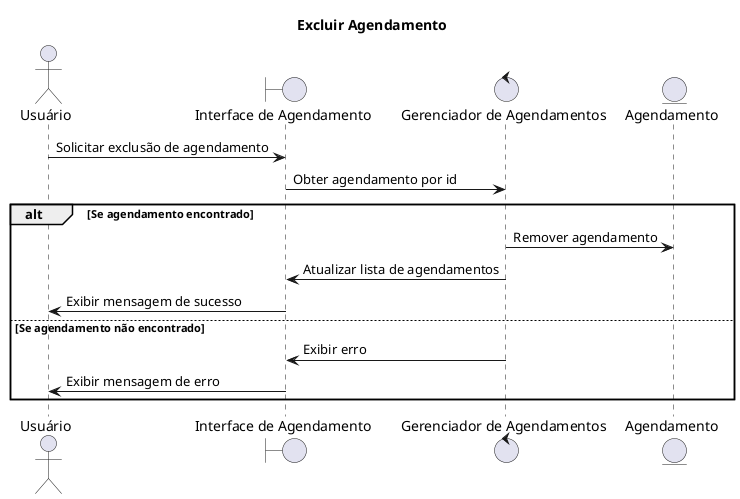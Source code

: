 @startuml Diagrama_Sequencia_Agendamento_3
title Excluir Agendamento

actor foo1 as "Usuário"
boundary foo2 as "Interface de Agendamento"
control foo3 as "Gerenciador de Agendamentos"
entity foo4 as "Agendamento"

foo1 -> foo2 : Solicitar exclusão de agendamento
foo2 -> foo3 : Obter agendamento por id

alt Se agendamento encontrado

    foo3 -> foo4 : Remover agendamento
    foo3 -> foo2 : Atualizar lista de agendamentos
    foo2 -> foo1 : Exibir mensagem de sucesso

else Se agendamento não encontrado

    foo3 -> foo2 : Exibir erro
    foo2 -> foo1 : Exibir mensagem de erro

end
@enduml
